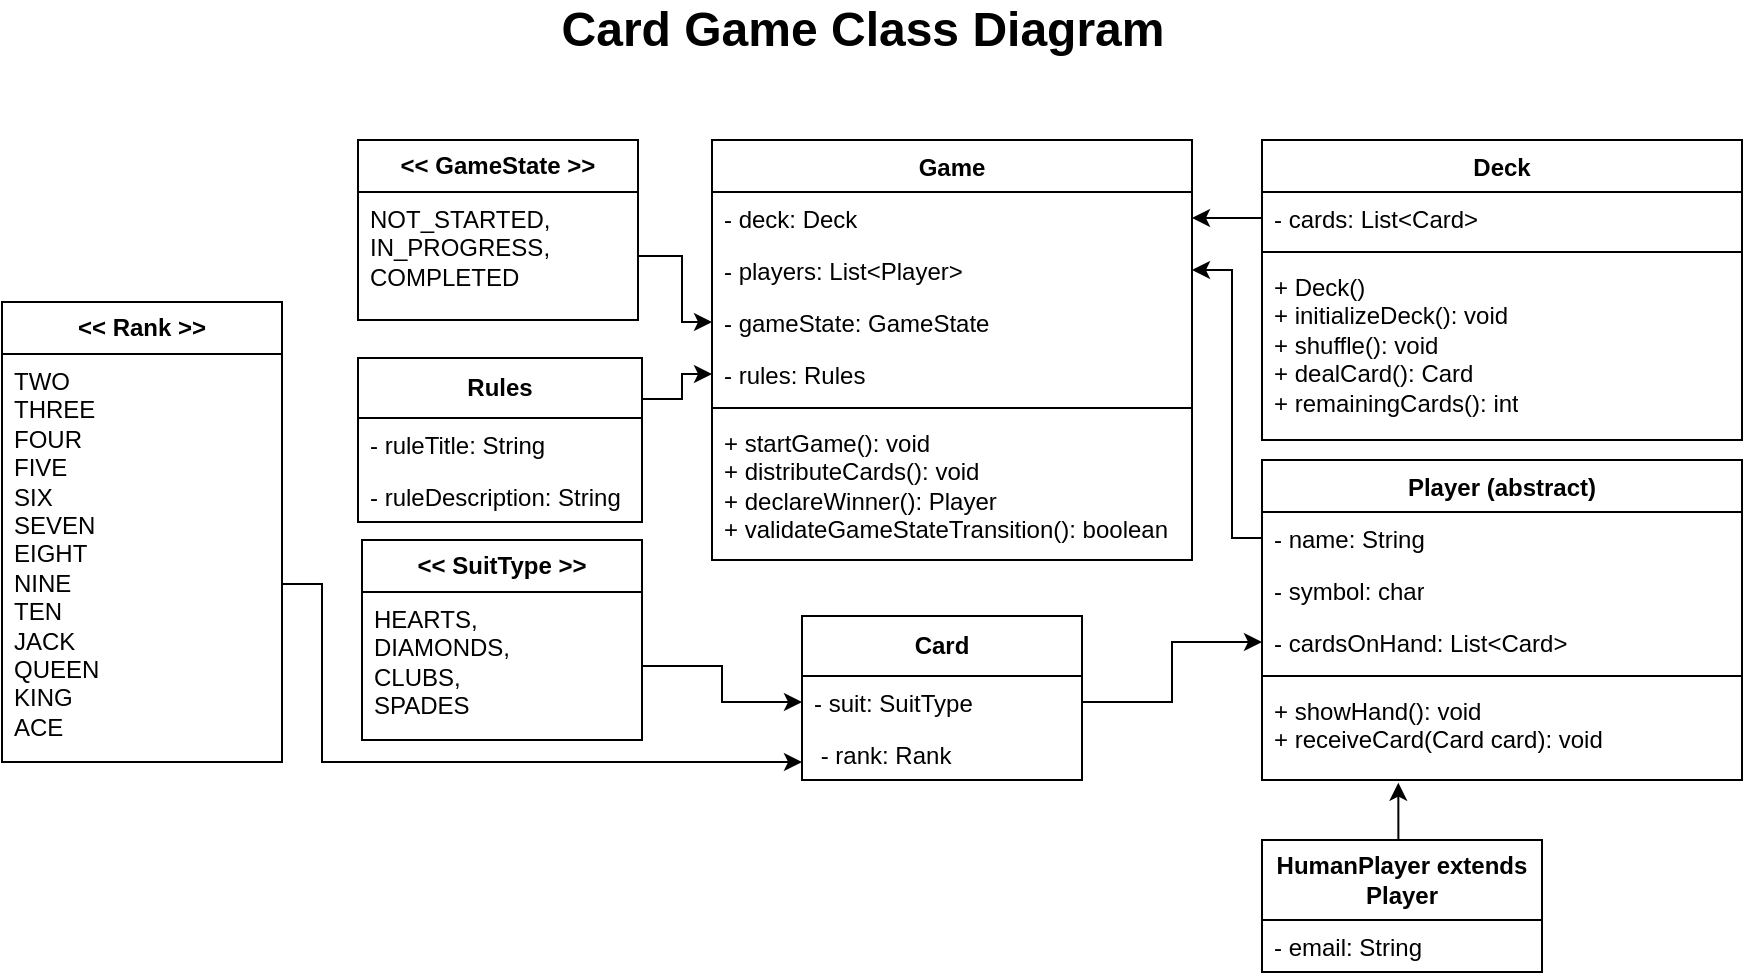 <mxfile version="24.1.0" type="github">
  <diagram name="Page-1" id="0ZeODY2rkwx9v6a-Vhrm">
    <mxGraphModel dx="2122" dy="539" grid="1" gridSize="10" guides="1" tooltips="1" connect="1" arrows="1" fold="1" page="1" pageScale="1" pageWidth="850" pageHeight="1100" math="0" shadow="0">
      <root>
        <mxCell id="0" />
        <mxCell id="1" parent="0" />
        <mxCell id="pGMpQ4QkJ0WIxUV93Ksc-1" value="Game" style="swimlane;fontStyle=1;align=center;verticalAlign=top;childLayout=stackLayout;horizontal=1;startSize=26;horizontalStack=0;resizeParent=1;resizeParentMax=0;resizeLast=0;collapsible=1;marginBottom=0;whiteSpace=wrap;html=1;" vertex="1" parent="1">
          <mxGeometry x="305" y="110" width="240" height="210" as="geometry" />
        </mxCell>
        <mxCell id="pGMpQ4QkJ0WIxUV93Ksc-2" value="- deck: Deck" style="text;strokeColor=none;fillColor=none;align=left;verticalAlign=top;spacingLeft=4;spacingRight=4;overflow=hidden;rotatable=0;points=[[0,0.5],[1,0.5]];portConstraint=eastwest;whiteSpace=wrap;html=1;" vertex="1" parent="pGMpQ4QkJ0WIxUV93Ksc-1">
          <mxGeometry y="26" width="240" height="26" as="geometry" />
        </mxCell>
        <mxCell id="pGMpQ4QkJ0WIxUV93Ksc-5" value="- players: List&amp;lt;Player&amp;gt;" style="text;strokeColor=none;fillColor=none;align=left;verticalAlign=top;spacingLeft=4;spacingRight=4;overflow=hidden;rotatable=0;points=[[0,0.5],[1,0.5]];portConstraint=eastwest;whiteSpace=wrap;html=1;" vertex="1" parent="pGMpQ4QkJ0WIxUV93Ksc-1">
          <mxGeometry y="52" width="240" height="26" as="geometry" />
        </mxCell>
        <mxCell id="pGMpQ4QkJ0WIxUV93Ksc-6" value="- gameState: GameState" style="text;strokeColor=none;fillColor=none;align=left;verticalAlign=top;spacingLeft=4;spacingRight=4;overflow=hidden;rotatable=0;points=[[0,0.5],[1,0.5]];portConstraint=eastwest;whiteSpace=wrap;html=1;" vertex="1" parent="pGMpQ4QkJ0WIxUV93Ksc-1">
          <mxGeometry y="78" width="240" height="26" as="geometry" />
        </mxCell>
        <mxCell id="pGMpQ4QkJ0WIxUV93Ksc-7" value="- rules: Rules" style="text;strokeColor=none;fillColor=none;align=left;verticalAlign=top;spacingLeft=4;spacingRight=4;overflow=hidden;rotatable=0;points=[[0,0.5],[1,0.5]];portConstraint=eastwest;whiteSpace=wrap;html=1;" vertex="1" parent="pGMpQ4QkJ0WIxUV93Ksc-1">
          <mxGeometry y="104" width="240" height="26" as="geometry" />
        </mxCell>
        <mxCell id="pGMpQ4QkJ0WIxUV93Ksc-3" value="" style="line;strokeWidth=1;fillColor=none;align=left;verticalAlign=middle;spacingTop=-1;spacingLeft=3;spacingRight=3;rotatable=0;labelPosition=right;points=[];portConstraint=eastwest;strokeColor=inherit;" vertex="1" parent="pGMpQ4QkJ0WIxUV93Ksc-1">
          <mxGeometry y="130" width="240" height="8" as="geometry" />
        </mxCell>
        <mxCell id="pGMpQ4QkJ0WIxUV93Ksc-4" value="&lt;div&gt;&lt;span style=&quot;font-size: 12px;&quot;&gt;+ startGame(): void&lt;/span&gt;&lt;/div&gt;&lt;div&gt;&lt;span style=&quot;font-size: 12px;&quot;&gt;+ distributeCards(): void&lt;/span&gt;&lt;/div&gt;&lt;div&gt;&lt;span style=&quot;font-size: 12px;&quot;&gt;+ declareWinner(): Player&lt;/span&gt;&lt;/div&gt;&lt;div&gt;&lt;span style=&quot;font-size: 12px;&quot;&gt;+ validateGameStateTransition(): boolean&lt;/span&gt;&lt;/div&gt;" style="text;strokeColor=none;fillColor=none;align=left;verticalAlign=top;spacingLeft=4;spacingRight=4;overflow=hidden;rotatable=0;points=[[0,0.5],[1,0.5]];portConstraint=eastwest;whiteSpace=wrap;html=1;" vertex="1" parent="pGMpQ4QkJ0WIxUV93Ksc-1">
          <mxGeometry y="138" width="240" height="72" as="geometry" />
        </mxCell>
        <mxCell id="pGMpQ4QkJ0WIxUV93Ksc-15" value="&lt;b&gt;&amp;lt;&amp;lt; GameState &amp;gt;&amp;gt;&lt;/b&gt;" style="swimlane;fontStyle=0;childLayout=stackLayout;horizontal=1;startSize=26;fillColor=none;horizontalStack=0;resizeParent=1;resizeParentMax=0;resizeLast=0;collapsible=1;marginBottom=0;whiteSpace=wrap;html=1;" vertex="1" parent="1">
          <mxGeometry x="128" y="110" width="140" height="90" as="geometry" />
        </mxCell>
        <mxCell id="pGMpQ4QkJ0WIxUV93Ksc-16" value="NOT_STARTED, IN_PROGRESS,&lt;br&gt;COMPLETED" style="text;strokeColor=none;fillColor=none;align=left;verticalAlign=top;spacingLeft=4;spacingRight=4;overflow=hidden;rotatable=0;points=[[0,0.5],[1,0.5]];portConstraint=eastwest;whiteSpace=wrap;html=1;" vertex="1" parent="pGMpQ4QkJ0WIxUV93Ksc-15">
          <mxGeometry y="26" width="140" height="64" as="geometry" />
        </mxCell>
        <mxCell id="pGMpQ4QkJ0WIxUV93Ksc-19" value="Player (abstract)" style="swimlane;fontStyle=1;align=center;verticalAlign=top;childLayout=stackLayout;horizontal=1;startSize=26;horizontalStack=0;resizeParent=1;resizeParentMax=0;resizeLast=0;collapsible=1;marginBottom=0;whiteSpace=wrap;html=1;" vertex="1" parent="1">
          <mxGeometry x="580" y="270" width="240" height="160" as="geometry" />
        </mxCell>
        <mxCell id="pGMpQ4QkJ0WIxUV93Ksc-20" value="- name: String" style="text;strokeColor=none;fillColor=none;align=left;verticalAlign=top;spacingLeft=4;spacingRight=4;overflow=hidden;rotatable=0;points=[[0,0.5],[1,0.5]];portConstraint=eastwest;whiteSpace=wrap;html=1;" vertex="1" parent="pGMpQ4QkJ0WIxUV93Ksc-19">
          <mxGeometry y="26" width="240" height="26" as="geometry" />
        </mxCell>
        <mxCell id="pGMpQ4QkJ0WIxUV93Ksc-21" value="- symbol: char" style="text;strokeColor=none;fillColor=none;align=left;verticalAlign=top;spacingLeft=4;spacingRight=4;overflow=hidden;rotatable=0;points=[[0,0.5],[1,0.5]];portConstraint=eastwest;whiteSpace=wrap;html=1;" vertex="1" parent="pGMpQ4QkJ0WIxUV93Ksc-19">
          <mxGeometry y="52" width="240" height="26" as="geometry" />
        </mxCell>
        <mxCell id="pGMpQ4QkJ0WIxUV93Ksc-22" value="- cardsOnHand: List&amp;lt;Card&amp;gt;" style="text;strokeColor=none;fillColor=none;align=left;verticalAlign=top;spacingLeft=4;spacingRight=4;overflow=hidden;rotatable=0;points=[[0,0.5],[1,0.5]];portConstraint=eastwest;whiteSpace=wrap;html=1;" vertex="1" parent="pGMpQ4QkJ0WIxUV93Ksc-19">
          <mxGeometry y="78" width="240" height="26" as="geometry" />
        </mxCell>
        <mxCell id="pGMpQ4QkJ0WIxUV93Ksc-24" value="" style="line;strokeWidth=1;fillColor=none;align=left;verticalAlign=middle;spacingTop=-1;spacingLeft=3;spacingRight=3;rotatable=0;labelPosition=right;points=[];portConstraint=eastwest;strokeColor=inherit;" vertex="1" parent="pGMpQ4QkJ0WIxUV93Ksc-19">
          <mxGeometry y="104" width="240" height="8" as="geometry" />
        </mxCell>
        <mxCell id="pGMpQ4QkJ0WIxUV93Ksc-25" value="&lt;div&gt;&lt;span style=&quot;font-size: 12px;&quot;&gt;+ showHand(): void&lt;/span&gt;&lt;/div&gt;&lt;div&gt;&lt;span style=&quot;font-size: 12px;&quot;&gt;+ receiveCard(Card card): void&lt;/span&gt;&lt;/div&gt;" style="text;strokeColor=none;fillColor=none;align=left;verticalAlign=top;spacingLeft=4;spacingRight=4;overflow=hidden;rotatable=0;points=[[0,0.5],[1,0.5]];portConstraint=eastwest;whiteSpace=wrap;html=1;" vertex="1" parent="pGMpQ4QkJ0WIxUV93Ksc-19">
          <mxGeometry y="112" width="240" height="48" as="geometry" />
        </mxCell>
        <mxCell id="pGMpQ4QkJ0WIxUV93Ksc-30" value="&lt;b&gt;HumanPlayer extends Player&lt;/b&gt;" style="swimlane;fontStyle=0;childLayout=stackLayout;horizontal=1;startSize=40;fillColor=none;horizontalStack=0;resizeParent=1;resizeParentMax=0;resizeLast=0;collapsible=1;marginBottom=0;whiteSpace=wrap;html=1;" vertex="1" parent="1">
          <mxGeometry x="580" y="460" width="140" height="66" as="geometry" />
        </mxCell>
        <mxCell id="pGMpQ4QkJ0WIxUV93Ksc-31" value="- email: String" style="text;strokeColor=none;fillColor=none;align=left;verticalAlign=top;spacingLeft=4;spacingRight=4;overflow=hidden;rotatable=0;points=[[0,0.5],[1,0.5]];portConstraint=eastwest;whiteSpace=wrap;html=1;" vertex="1" parent="pGMpQ4QkJ0WIxUV93Ksc-30">
          <mxGeometry y="40" width="140" height="26" as="geometry" />
        </mxCell>
        <mxCell id="pGMpQ4QkJ0WIxUV93Ksc-35" value="Deck" style="swimlane;fontStyle=1;align=center;verticalAlign=top;childLayout=stackLayout;horizontal=1;startSize=26;horizontalStack=0;resizeParent=1;resizeParentMax=0;resizeLast=0;collapsible=1;marginBottom=0;whiteSpace=wrap;html=1;" vertex="1" parent="1">
          <mxGeometry x="580" y="110" width="240" height="150" as="geometry" />
        </mxCell>
        <mxCell id="pGMpQ4QkJ0WIxUV93Ksc-36" value="- cards: List&amp;lt;Card&amp;gt;" style="text;strokeColor=none;fillColor=none;align=left;verticalAlign=top;spacingLeft=4;spacingRight=4;overflow=hidden;rotatable=0;points=[[0,0.5],[1,0.5]];portConstraint=eastwest;whiteSpace=wrap;html=1;" vertex="1" parent="pGMpQ4QkJ0WIxUV93Ksc-35">
          <mxGeometry y="26" width="240" height="26" as="geometry" />
        </mxCell>
        <mxCell id="pGMpQ4QkJ0WIxUV93Ksc-40" value="" style="line;strokeWidth=1;fillColor=none;align=left;verticalAlign=middle;spacingTop=-1;spacingLeft=3;spacingRight=3;rotatable=0;labelPosition=right;points=[];portConstraint=eastwest;strokeColor=inherit;" vertex="1" parent="pGMpQ4QkJ0WIxUV93Ksc-35">
          <mxGeometry y="52" width="240" height="8" as="geometry" />
        </mxCell>
        <mxCell id="pGMpQ4QkJ0WIxUV93Ksc-41" value="&lt;div&gt;&lt;span style=&quot;font-size: 12px;&quot;&gt;+ Deck()&lt;/span&gt;&lt;/div&gt;&lt;div&gt;&lt;span style=&quot;font-size: 12px;&quot;&gt;+ initializeDeck(): void&lt;/span&gt;&lt;/div&gt;&lt;div&gt;&lt;span style=&quot;font-size: 12px;&quot;&gt;+ shuffle(): void&lt;/span&gt;&lt;/div&gt;&lt;div&gt;&lt;span style=&quot;font-size: 12px;&quot;&gt;+ dealCard(): Card&lt;/span&gt;&lt;/div&gt;&lt;div&gt;&lt;span style=&quot;font-size: 12px;&quot;&gt;+ remainingCards(): int&lt;/span&gt;&lt;/div&gt;" style="text;strokeColor=none;fillColor=none;align=left;verticalAlign=top;spacingLeft=4;spacingRight=4;overflow=hidden;rotatable=0;points=[[0,0.5],[1,0.5]];portConstraint=eastwest;whiteSpace=wrap;html=1;" vertex="1" parent="pGMpQ4QkJ0WIxUV93Ksc-35">
          <mxGeometry y="60" width="240" height="90" as="geometry" />
        </mxCell>
        <mxCell id="pGMpQ4QkJ0WIxUV93Ksc-42" value="&lt;span style=&quot;font-size: 12px;&quot;&gt;&lt;b&gt;Card&lt;/b&gt;&lt;/span&gt;" style="swimlane;fontStyle=0;childLayout=stackLayout;horizontal=1;startSize=30;fillColor=none;horizontalStack=0;resizeParent=1;resizeParentMax=0;resizeLast=0;collapsible=1;marginBottom=0;whiteSpace=wrap;html=1;" vertex="1" parent="1">
          <mxGeometry x="350" y="348" width="140" height="82" as="geometry" />
        </mxCell>
        <mxCell id="pGMpQ4QkJ0WIxUV93Ksc-43" value="&lt;div&gt;&lt;span style=&quot;font-size: 12px;&quot;&gt;- suit: SuitType&amp;nbsp;&lt;/span&gt;&lt;/div&gt;" style="text;strokeColor=none;fillColor=none;align=left;verticalAlign=top;spacingLeft=4;spacingRight=4;overflow=hidden;rotatable=0;points=[[0,0.5],[1,0.5]];portConstraint=eastwest;whiteSpace=wrap;html=1;" vertex="1" parent="pGMpQ4QkJ0WIxUV93Ksc-42">
          <mxGeometry y="30" width="140" height="26" as="geometry" />
        </mxCell>
        <mxCell id="pGMpQ4QkJ0WIxUV93Ksc-44" value="&lt;div&gt;&lt;span style=&quot;font-size: 12px;&quot;&gt;&amp;nbsp;&lt;/span&gt;&lt;span style=&quot;background-color: initial;&quot;&gt;- rank: Rank&lt;/span&gt;&lt;/div&gt;" style="text;strokeColor=none;fillColor=none;align=left;verticalAlign=top;spacingLeft=4;spacingRight=4;overflow=hidden;rotatable=0;points=[[0,0.5],[1,0.5]];portConstraint=eastwest;whiteSpace=wrap;html=1;" vertex="1" parent="pGMpQ4QkJ0WIxUV93Ksc-42">
          <mxGeometry y="56" width="140" height="26" as="geometry" />
        </mxCell>
        <mxCell id="pGMpQ4QkJ0WIxUV93Ksc-45" value="&lt;b&gt;&amp;lt;&amp;lt; &lt;/b&gt;&lt;span style=&quot;font-size: 12px;&quot;&gt;&lt;b&gt;SuitType &lt;/b&gt;&lt;/span&gt;&lt;b&gt;&amp;gt;&amp;gt;&lt;/b&gt;" style="swimlane;fontStyle=0;childLayout=stackLayout;horizontal=1;startSize=26;fillColor=none;horizontalStack=0;resizeParent=1;resizeParentMax=0;resizeLast=0;collapsible=1;marginBottom=0;whiteSpace=wrap;html=1;" vertex="1" parent="1">
          <mxGeometry x="130" y="310" width="140" height="100" as="geometry" />
        </mxCell>
        <mxCell id="pGMpQ4QkJ0WIxUV93Ksc-46" value="&lt;div&gt;&lt;span style=&quot;font-size: 12px;&quot;&gt;HEARTS,&lt;/span&gt;&lt;/div&gt;&lt;div&gt;&lt;span style=&quot;font-size: 12px;&quot;&gt;DIAMONDS,&amp;nbsp;&lt;/span&gt;&lt;/div&gt;&lt;div&gt;&lt;span style=&quot;font-size: 12px;&quot;&gt;CLUBS,&lt;/span&gt;&lt;/div&gt;&lt;div&gt;&lt;span style=&quot;font-size: 12px;&quot;&gt;SPADES&lt;/span&gt;&lt;/div&gt;" style="text;strokeColor=none;fillColor=none;align=left;verticalAlign=top;spacingLeft=4;spacingRight=4;overflow=hidden;rotatable=0;points=[[0,0.5],[1,0.5]];portConstraint=eastwest;whiteSpace=wrap;html=1;" vertex="1" parent="pGMpQ4QkJ0WIxUV93Ksc-45">
          <mxGeometry y="26" width="140" height="74" as="geometry" />
        </mxCell>
        <mxCell id="pGMpQ4QkJ0WIxUV93Ksc-60" value="&lt;b&gt;&amp;lt;&amp;lt;&amp;nbsp;&lt;/b&gt;&lt;span style=&quot;font-size: 12px;&quot;&gt;&lt;b&gt;Rank &lt;/b&gt;&lt;/span&gt;&lt;b&gt;&amp;gt;&amp;gt;&lt;/b&gt;" style="swimlane;fontStyle=0;childLayout=stackLayout;horizontal=1;startSize=26;fillColor=none;horizontalStack=0;resizeParent=1;resizeParentMax=0;resizeLast=0;collapsible=1;marginBottom=0;whiteSpace=wrap;html=1;" vertex="1" parent="1">
          <mxGeometry x="-50" y="191" width="140" height="230" as="geometry" />
        </mxCell>
        <mxCell id="pGMpQ4QkJ0WIxUV93Ksc-61" value="&lt;div&gt;&lt;span style=&quot;font-size: 12px;&quot;&gt;TWO&lt;/span&gt;&lt;/div&gt;&lt;div&gt;&lt;span style=&quot;font-size: 12px;&quot;&gt;THREE&lt;/span&gt;&lt;/div&gt;&lt;div&gt;&lt;span style=&quot;font-size: 12px;&quot;&gt;FOUR&lt;/span&gt;&lt;/div&gt;&lt;div&gt;&lt;span style=&quot;font-size: 12px;&quot;&gt;FIVE&lt;/span&gt;&lt;/div&gt;&lt;div&gt;&lt;span style=&quot;font-size: 12px;&quot;&gt;SIX&lt;/span&gt;&lt;/div&gt;&lt;div&gt;&lt;span style=&quot;font-size: 12px;&quot;&gt;SEVEN&lt;/span&gt;&lt;/div&gt;&lt;div&gt;&lt;span style=&quot;font-size: 12px;&quot;&gt;EIGHT&lt;/span&gt;&lt;/div&gt;&lt;div&gt;&lt;span style=&quot;font-size: 12px;&quot;&gt;NINE&lt;/span&gt;&lt;/div&gt;&lt;div&gt;&lt;span style=&quot;font-size: 12px;&quot;&gt;TEN&lt;/span&gt;&lt;/div&gt;&lt;div&gt;&lt;span style=&quot;font-size: 12px;&quot;&gt;JACK&lt;/span&gt;&lt;/div&gt;&lt;div&gt;&lt;span style=&quot;font-size: 12px;&quot;&gt;QUEEN&lt;/span&gt;&lt;/div&gt;&lt;div&gt;&lt;span style=&quot;font-size: 12px;&quot;&gt;KING&lt;/span&gt;&lt;/div&gt;&lt;div&gt;&lt;span style=&quot;font-size: 12px;&quot;&gt;ACE&lt;/span&gt;&lt;/div&gt;" style="text;strokeColor=none;fillColor=none;align=left;verticalAlign=top;spacingLeft=4;spacingRight=4;overflow=hidden;rotatable=0;points=[[0,0.5],[1,0.5]];portConstraint=eastwest;whiteSpace=wrap;html=1;" vertex="1" parent="pGMpQ4QkJ0WIxUV93Ksc-60">
          <mxGeometry y="26" width="140" height="204" as="geometry" />
        </mxCell>
        <mxCell id="pGMpQ4QkJ0WIxUV93Ksc-71" style="edgeStyle=orthogonalEdgeStyle;rounded=0;orthogonalLoop=1;jettySize=auto;html=1;exitX=1;exitY=0.25;exitDx=0;exitDy=0;" edge="1" parent="1" source="pGMpQ4QkJ0WIxUV93Ksc-62" target="pGMpQ4QkJ0WIxUV93Ksc-7">
          <mxGeometry relative="1" as="geometry" />
        </mxCell>
        <mxCell id="pGMpQ4QkJ0WIxUV93Ksc-62" value="&lt;span style=&quot;font-size: 12px;&quot;&gt;&lt;b&gt;Rules&lt;/b&gt;&lt;/span&gt;" style="swimlane;fontStyle=0;childLayout=stackLayout;horizontal=1;startSize=30;fillColor=none;horizontalStack=0;resizeParent=1;resizeParentMax=0;resizeLast=0;collapsible=1;marginBottom=0;whiteSpace=wrap;html=1;" vertex="1" parent="1">
          <mxGeometry x="128" y="219" width="142" height="82" as="geometry" />
        </mxCell>
        <mxCell id="pGMpQ4QkJ0WIxUV93Ksc-63" value="&lt;span style=&quot;font-size: 12px;&quot;&gt;- ruleTitle: String&lt;/span&gt;" style="text;strokeColor=none;fillColor=none;align=left;verticalAlign=top;spacingLeft=4;spacingRight=4;overflow=hidden;rotatable=0;points=[[0,0.5],[1,0.5]];portConstraint=eastwest;whiteSpace=wrap;html=1;" vertex="1" parent="pGMpQ4QkJ0WIxUV93Ksc-62">
          <mxGeometry y="30" width="142" height="26" as="geometry" />
        </mxCell>
        <mxCell id="pGMpQ4QkJ0WIxUV93Ksc-64" value="&lt;span style=&quot;font-size: 12px;&quot;&gt;- ruleDescription: String&lt;/span&gt;" style="text;strokeColor=none;fillColor=none;align=left;verticalAlign=top;spacingLeft=4;spacingRight=4;overflow=hidden;rotatable=0;points=[[0,0.5],[1,0.5]];portConstraint=eastwest;whiteSpace=wrap;html=1;" vertex="1" parent="pGMpQ4QkJ0WIxUV93Ksc-62">
          <mxGeometry y="56" width="142" height="26" as="geometry" />
        </mxCell>
        <mxCell id="pGMpQ4QkJ0WIxUV93Ksc-65" style="edgeStyle=orthogonalEdgeStyle;rounded=0;orthogonalLoop=1;jettySize=auto;html=1;exitX=0;exitY=0.5;exitDx=0;exitDy=0;entryX=1;entryY=0.5;entryDx=0;entryDy=0;" edge="1" parent="1" source="pGMpQ4QkJ0WIxUV93Ksc-36" target="pGMpQ4QkJ0WIxUV93Ksc-2">
          <mxGeometry relative="1" as="geometry" />
        </mxCell>
        <mxCell id="pGMpQ4QkJ0WIxUV93Ksc-66" style="edgeStyle=orthogonalEdgeStyle;rounded=0;orthogonalLoop=1;jettySize=auto;html=1;exitX=0;exitY=0.5;exitDx=0;exitDy=0;entryX=1;entryY=0.5;entryDx=0;entryDy=0;" edge="1" parent="1" source="pGMpQ4QkJ0WIxUV93Ksc-20" target="pGMpQ4QkJ0WIxUV93Ksc-5">
          <mxGeometry relative="1" as="geometry">
            <Array as="points">
              <mxPoint x="565" y="309" />
              <mxPoint x="565" y="175" />
            </Array>
          </mxGeometry>
        </mxCell>
        <mxCell id="pGMpQ4QkJ0WIxUV93Ksc-67" style="edgeStyle=orthogonalEdgeStyle;rounded=0;orthogonalLoop=1;jettySize=auto;html=1;exitX=1;exitY=0.5;exitDx=0;exitDy=0;entryX=0;entryY=0.5;entryDx=0;entryDy=0;" edge="1" parent="1" source="pGMpQ4QkJ0WIxUV93Ksc-16" target="pGMpQ4QkJ0WIxUV93Ksc-6">
          <mxGeometry relative="1" as="geometry">
            <Array as="points">
              <mxPoint x="290" y="168" />
              <mxPoint x="290" y="201" />
            </Array>
          </mxGeometry>
        </mxCell>
        <mxCell id="pGMpQ4QkJ0WIxUV93Ksc-72" style="edgeStyle=orthogonalEdgeStyle;rounded=0;orthogonalLoop=1;jettySize=auto;html=1;exitX=0.5;exitY=0;exitDx=0;exitDy=0;entryX=0.284;entryY=1.028;entryDx=0;entryDy=0;entryPerimeter=0;" edge="1" parent="1" source="pGMpQ4QkJ0WIxUV93Ksc-30" target="pGMpQ4QkJ0WIxUV93Ksc-25">
          <mxGeometry relative="1" as="geometry" />
        </mxCell>
        <mxCell id="pGMpQ4QkJ0WIxUV93Ksc-73" style="edgeStyle=orthogonalEdgeStyle;rounded=0;orthogonalLoop=1;jettySize=auto;html=1;exitX=1;exitY=0.5;exitDx=0;exitDy=0;entryX=0;entryY=0.5;entryDx=0;entryDy=0;" edge="1" parent="1" source="pGMpQ4QkJ0WIxUV93Ksc-43" target="pGMpQ4QkJ0WIxUV93Ksc-22">
          <mxGeometry relative="1" as="geometry" />
        </mxCell>
        <mxCell id="pGMpQ4QkJ0WIxUV93Ksc-76" style="edgeStyle=orthogonalEdgeStyle;rounded=0;orthogonalLoop=1;jettySize=auto;html=1;exitX=1;exitY=0.5;exitDx=0;exitDy=0;entryX=0;entryY=0.5;entryDx=0;entryDy=0;" edge="1" parent="1" source="pGMpQ4QkJ0WIxUV93Ksc-46" target="pGMpQ4QkJ0WIxUV93Ksc-43">
          <mxGeometry relative="1" as="geometry" />
        </mxCell>
        <mxCell id="pGMpQ4QkJ0WIxUV93Ksc-77" style="edgeStyle=orthogonalEdgeStyle;rounded=0;orthogonalLoop=1;jettySize=auto;html=1;exitX=1;exitY=0.5;exitDx=0;exitDy=0;entryX=0;entryY=0.5;entryDx=0;entryDy=0;" edge="1" parent="1">
          <mxGeometry relative="1" as="geometry">
            <mxPoint x="90" y="332" as="sourcePoint" />
            <mxPoint x="350" y="421" as="targetPoint" />
            <Array as="points">
              <mxPoint x="110" y="332" />
              <mxPoint x="110" y="421" />
            </Array>
          </mxGeometry>
        </mxCell>
        <mxCell id="pGMpQ4QkJ0WIxUV93Ksc-79" value="&lt;font style=&quot;font-size: 24px;&quot;&gt;Card Game Class Diagram&lt;/font&gt;" style="text;align=center;fontStyle=1;verticalAlign=middle;spacingLeft=3;spacingRight=3;strokeColor=none;rotatable=0;points=[[0,0.5],[1,0.5]];portConstraint=eastwest;html=1;" vertex="1" parent="1">
          <mxGeometry x="190" y="42" width="380" height="26" as="geometry" />
        </mxCell>
      </root>
    </mxGraphModel>
  </diagram>
</mxfile>
